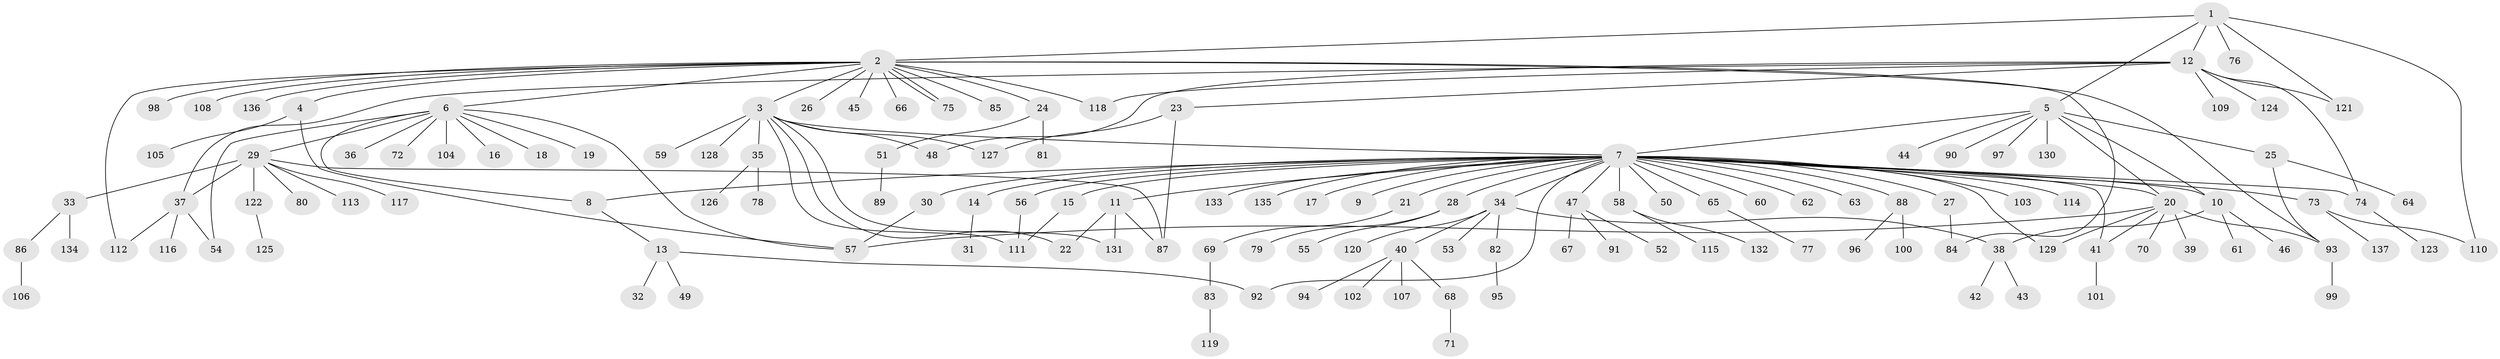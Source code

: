 // Generated by graph-tools (version 1.1) at 2025/49/03/09/25 03:49:59]
// undirected, 137 vertices, 166 edges
graph export_dot {
graph [start="1"]
  node [color=gray90,style=filled];
  1;
  2;
  3;
  4;
  5;
  6;
  7;
  8;
  9;
  10;
  11;
  12;
  13;
  14;
  15;
  16;
  17;
  18;
  19;
  20;
  21;
  22;
  23;
  24;
  25;
  26;
  27;
  28;
  29;
  30;
  31;
  32;
  33;
  34;
  35;
  36;
  37;
  38;
  39;
  40;
  41;
  42;
  43;
  44;
  45;
  46;
  47;
  48;
  49;
  50;
  51;
  52;
  53;
  54;
  55;
  56;
  57;
  58;
  59;
  60;
  61;
  62;
  63;
  64;
  65;
  66;
  67;
  68;
  69;
  70;
  71;
  72;
  73;
  74;
  75;
  76;
  77;
  78;
  79;
  80;
  81;
  82;
  83;
  84;
  85;
  86;
  87;
  88;
  89;
  90;
  91;
  92;
  93;
  94;
  95;
  96;
  97;
  98;
  99;
  100;
  101;
  102;
  103;
  104;
  105;
  106;
  107;
  108;
  109;
  110;
  111;
  112;
  113;
  114;
  115;
  116;
  117;
  118;
  119;
  120;
  121;
  122;
  123;
  124;
  125;
  126;
  127;
  128;
  129;
  130;
  131;
  132;
  133;
  134;
  135;
  136;
  137;
  1 -- 2;
  1 -- 5;
  1 -- 12;
  1 -- 76;
  1 -- 110;
  1 -- 121;
  2 -- 3;
  2 -- 4;
  2 -- 6;
  2 -- 24;
  2 -- 26;
  2 -- 45;
  2 -- 66;
  2 -- 75;
  2 -- 75;
  2 -- 84;
  2 -- 85;
  2 -- 93;
  2 -- 98;
  2 -- 108;
  2 -- 112;
  2 -- 118;
  2 -- 136;
  3 -- 7;
  3 -- 22;
  3 -- 35;
  3 -- 48;
  3 -- 59;
  3 -- 111;
  3 -- 127;
  3 -- 128;
  3 -- 131;
  4 -- 57;
  4 -- 105;
  5 -- 7;
  5 -- 10;
  5 -- 20;
  5 -- 25;
  5 -- 44;
  5 -- 90;
  5 -- 97;
  5 -- 130;
  6 -- 8;
  6 -- 16;
  6 -- 18;
  6 -- 19;
  6 -- 29;
  6 -- 36;
  6 -- 54;
  6 -- 57;
  6 -- 72;
  6 -- 104;
  7 -- 8;
  7 -- 9;
  7 -- 10;
  7 -- 11;
  7 -- 14;
  7 -- 15;
  7 -- 17;
  7 -- 20;
  7 -- 21;
  7 -- 27;
  7 -- 28;
  7 -- 30;
  7 -- 34;
  7 -- 41;
  7 -- 47;
  7 -- 50;
  7 -- 56;
  7 -- 58;
  7 -- 60;
  7 -- 62;
  7 -- 63;
  7 -- 65;
  7 -- 73;
  7 -- 74;
  7 -- 88;
  7 -- 92;
  7 -- 103;
  7 -- 114;
  7 -- 129;
  7 -- 133;
  7 -- 135;
  8 -- 13;
  10 -- 38;
  10 -- 46;
  10 -- 61;
  11 -- 22;
  11 -- 87;
  11 -- 131;
  12 -- 23;
  12 -- 37;
  12 -- 48;
  12 -- 74;
  12 -- 109;
  12 -- 118;
  12 -- 121;
  12 -- 124;
  13 -- 32;
  13 -- 49;
  13 -- 92;
  14 -- 31;
  15 -- 111;
  20 -- 39;
  20 -- 41;
  20 -- 57;
  20 -- 70;
  20 -- 93;
  20 -- 129;
  21 -- 69;
  23 -- 87;
  23 -- 127;
  24 -- 51;
  24 -- 81;
  25 -- 64;
  25 -- 93;
  27 -- 84;
  28 -- 55;
  28 -- 79;
  29 -- 33;
  29 -- 37;
  29 -- 80;
  29 -- 87;
  29 -- 113;
  29 -- 117;
  29 -- 122;
  30 -- 57;
  33 -- 86;
  33 -- 134;
  34 -- 38;
  34 -- 40;
  34 -- 53;
  34 -- 82;
  34 -- 120;
  35 -- 78;
  35 -- 126;
  37 -- 54;
  37 -- 112;
  37 -- 116;
  38 -- 42;
  38 -- 43;
  40 -- 68;
  40 -- 94;
  40 -- 102;
  40 -- 107;
  41 -- 101;
  47 -- 52;
  47 -- 67;
  47 -- 91;
  51 -- 89;
  56 -- 111;
  58 -- 115;
  58 -- 132;
  65 -- 77;
  68 -- 71;
  69 -- 83;
  73 -- 110;
  73 -- 137;
  74 -- 123;
  82 -- 95;
  83 -- 119;
  86 -- 106;
  88 -- 96;
  88 -- 100;
  93 -- 99;
  122 -- 125;
}
